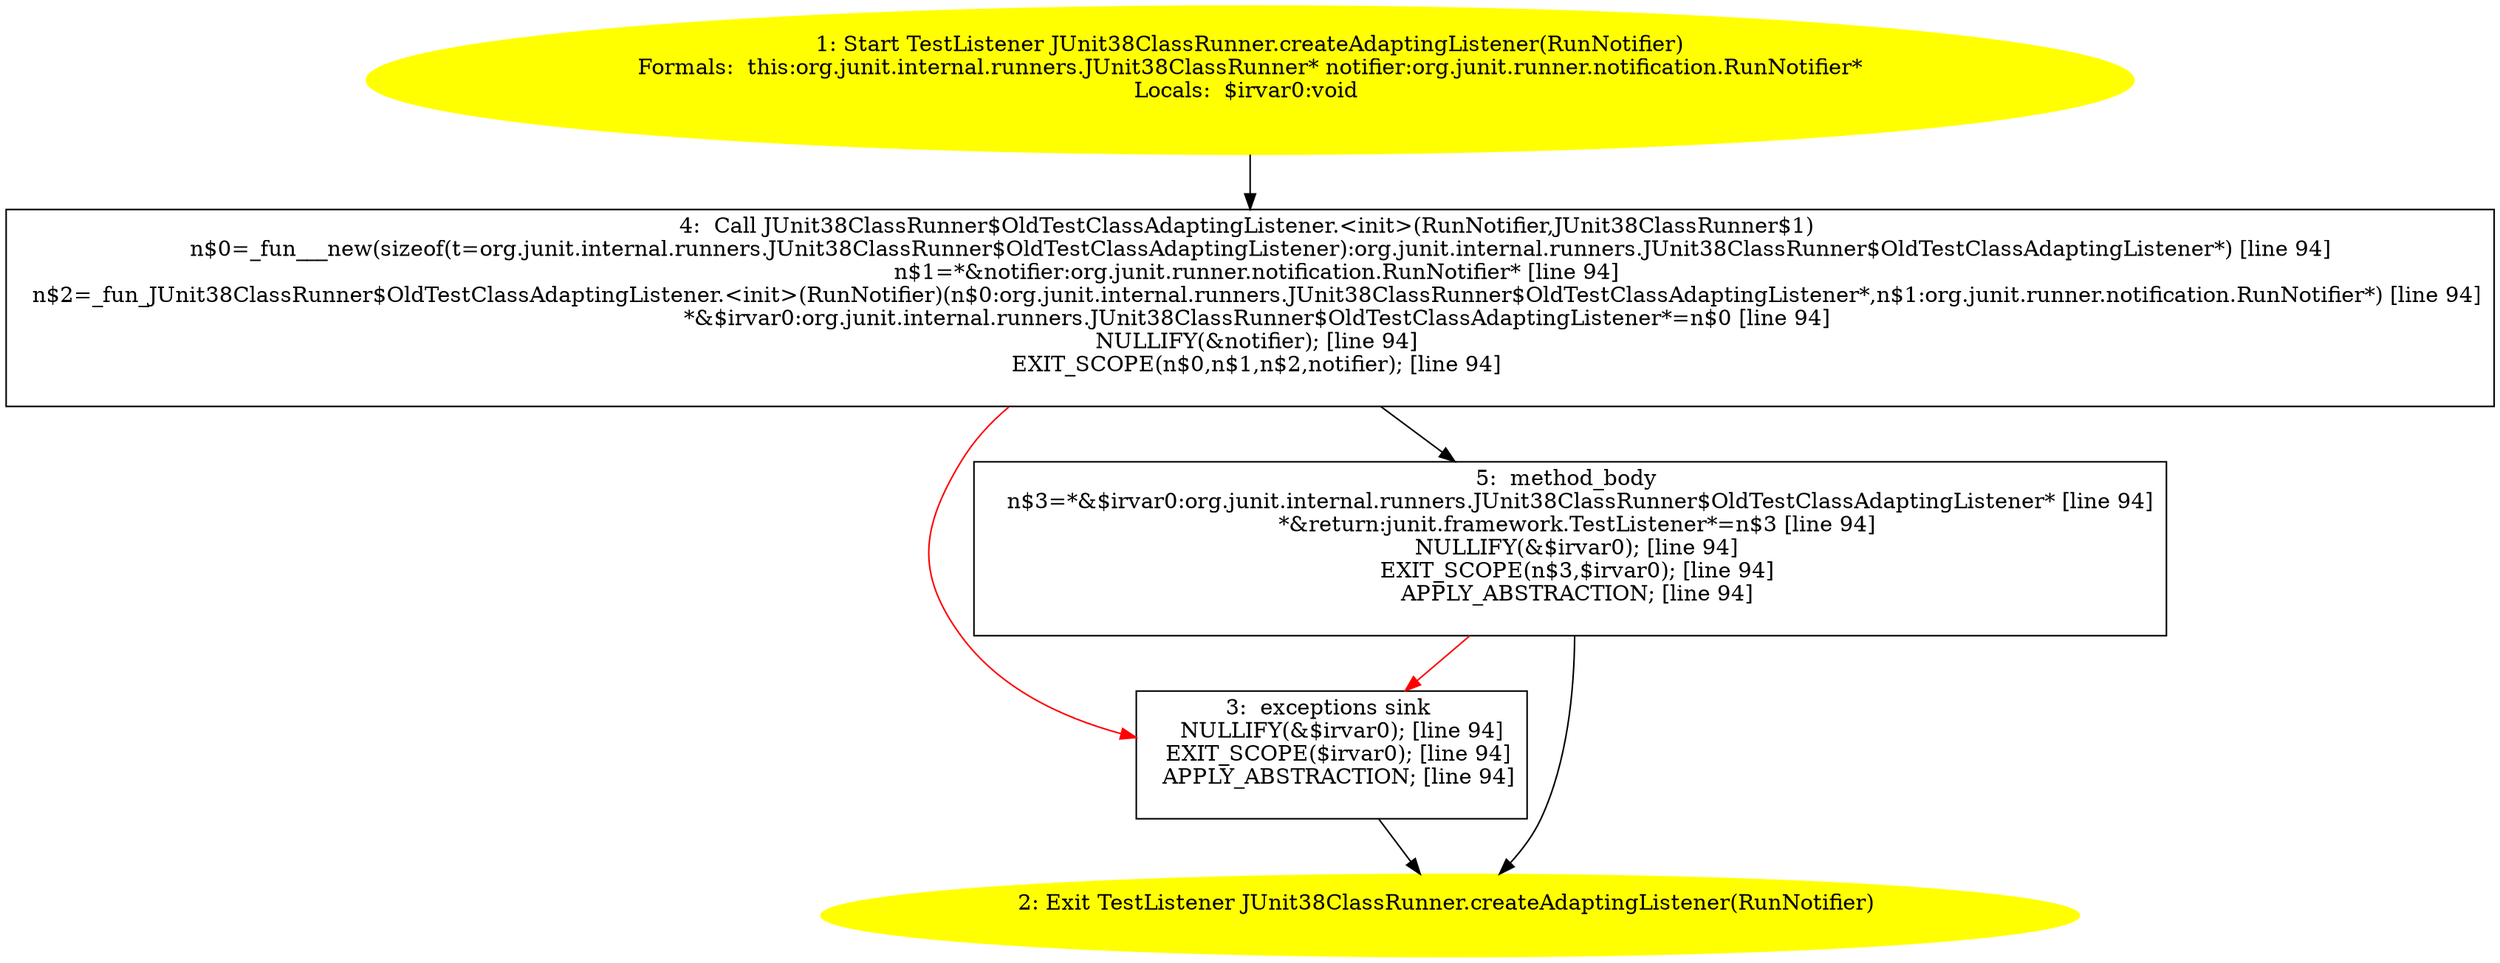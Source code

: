 /* @generated */
digraph cfg {
"org.junit.internal.runners.JUnit38ClassRunner.createAdaptingListener(org.junit.runner.notification.R.dec864b7f387967657f54dd51908ec1c_1" [label="1: Start TestListener JUnit38ClassRunner.createAdaptingListener(RunNotifier)\nFormals:  this:org.junit.internal.runners.JUnit38ClassRunner* notifier:org.junit.runner.notification.RunNotifier*\nLocals:  $irvar0:void \n  " color=yellow style=filled]
	

	 "org.junit.internal.runners.JUnit38ClassRunner.createAdaptingListener(org.junit.runner.notification.R.dec864b7f387967657f54dd51908ec1c_1" -> "org.junit.internal.runners.JUnit38ClassRunner.createAdaptingListener(org.junit.runner.notification.R.dec864b7f387967657f54dd51908ec1c_4" ;
"org.junit.internal.runners.JUnit38ClassRunner.createAdaptingListener(org.junit.runner.notification.R.dec864b7f387967657f54dd51908ec1c_2" [label="2: Exit TestListener JUnit38ClassRunner.createAdaptingListener(RunNotifier) \n  " color=yellow style=filled]
	

"org.junit.internal.runners.JUnit38ClassRunner.createAdaptingListener(org.junit.runner.notification.R.dec864b7f387967657f54dd51908ec1c_3" [label="3:  exceptions sink \n   NULLIFY(&$irvar0); [line 94]\n  EXIT_SCOPE($irvar0); [line 94]\n  APPLY_ABSTRACTION; [line 94]\n " shape="box"]
	

	 "org.junit.internal.runners.JUnit38ClassRunner.createAdaptingListener(org.junit.runner.notification.R.dec864b7f387967657f54dd51908ec1c_3" -> "org.junit.internal.runners.JUnit38ClassRunner.createAdaptingListener(org.junit.runner.notification.R.dec864b7f387967657f54dd51908ec1c_2" ;
"org.junit.internal.runners.JUnit38ClassRunner.createAdaptingListener(org.junit.runner.notification.R.dec864b7f387967657f54dd51908ec1c_4" [label="4:  Call JUnit38ClassRunner$OldTestClassAdaptingListener.<init>(RunNotifier,JUnit38ClassRunner$1) \n   n$0=_fun___new(sizeof(t=org.junit.internal.runners.JUnit38ClassRunner$OldTestClassAdaptingListener):org.junit.internal.runners.JUnit38ClassRunner$OldTestClassAdaptingListener*) [line 94]\n  n$1=*&notifier:org.junit.runner.notification.RunNotifier* [line 94]\n  n$2=_fun_JUnit38ClassRunner$OldTestClassAdaptingListener.<init>(RunNotifier)(n$0:org.junit.internal.runners.JUnit38ClassRunner$OldTestClassAdaptingListener*,n$1:org.junit.runner.notification.RunNotifier*) [line 94]\n  *&$irvar0:org.junit.internal.runners.JUnit38ClassRunner$OldTestClassAdaptingListener*=n$0 [line 94]\n  NULLIFY(&notifier); [line 94]\n  EXIT_SCOPE(n$0,n$1,n$2,notifier); [line 94]\n " shape="box"]
	

	 "org.junit.internal.runners.JUnit38ClassRunner.createAdaptingListener(org.junit.runner.notification.R.dec864b7f387967657f54dd51908ec1c_4" -> "org.junit.internal.runners.JUnit38ClassRunner.createAdaptingListener(org.junit.runner.notification.R.dec864b7f387967657f54dd51908ec1c_5" ;
	 "org.junit.internal.runners.JUnit38ClassRunner.createAdaptingListener(org.junit.runner.notification.R.dec864b7f387967657f54dd51908ec1c_4" -> "org.junit.internal.runners.JUnit38ClassRunner.createAdaptingListener(org.junit.runner.notification.R.dec864b7f387967657f54dd51908ec1c_3" [color="red" ];
"org.junit.internal.runners.JUnit38ClassRunner.createAdaptingListener(org.junit.runner.notification.R.dec864b7f387967657f54dd51908ec1c_5" [label="5:  method_body \n   n$3=*&$irvar0:org.junit.internal.runners.JUnit38ClassRunner$OldTestClassAdaptingListener* [line 94]\n  *&return:junit.framework.TestListener*=n$3 [line 94]\n  NULLIFY(&$irvar0); [line 94]\n  EXIT_SCOPE(n$3,$irvar0); [line 94]\n  APPLY_ABSTRACTION; [line 94]\n " shape="box"]
	

	 "org.junit.internal.runners.JUnit38ClassRunner.createAdaptingListener(org.junit.runner.notification.R.dec864b7f387967657f54dd51908ec1c_5" -> "org.junit.internal.runners.JUnit38ClassRunner.createAdaptingListener(org.junit.runner.notification.R.dec864b7f387967657f54dd51908ec1c_2" ;
	 "org.junit.internal.runners.JUnit38ClassRunner.createAdaptingListener(org.junit.runner.notification.R.dec864b7f387967657f54dd51908ec1c_5" -> "org.junit.internal.runners.JUnit38ClassRunner.createAdaptingListener(org.junit.runner.notification.R.dec864b7f387967657f54dd51908ec1c_3" [color="red" ];
}
